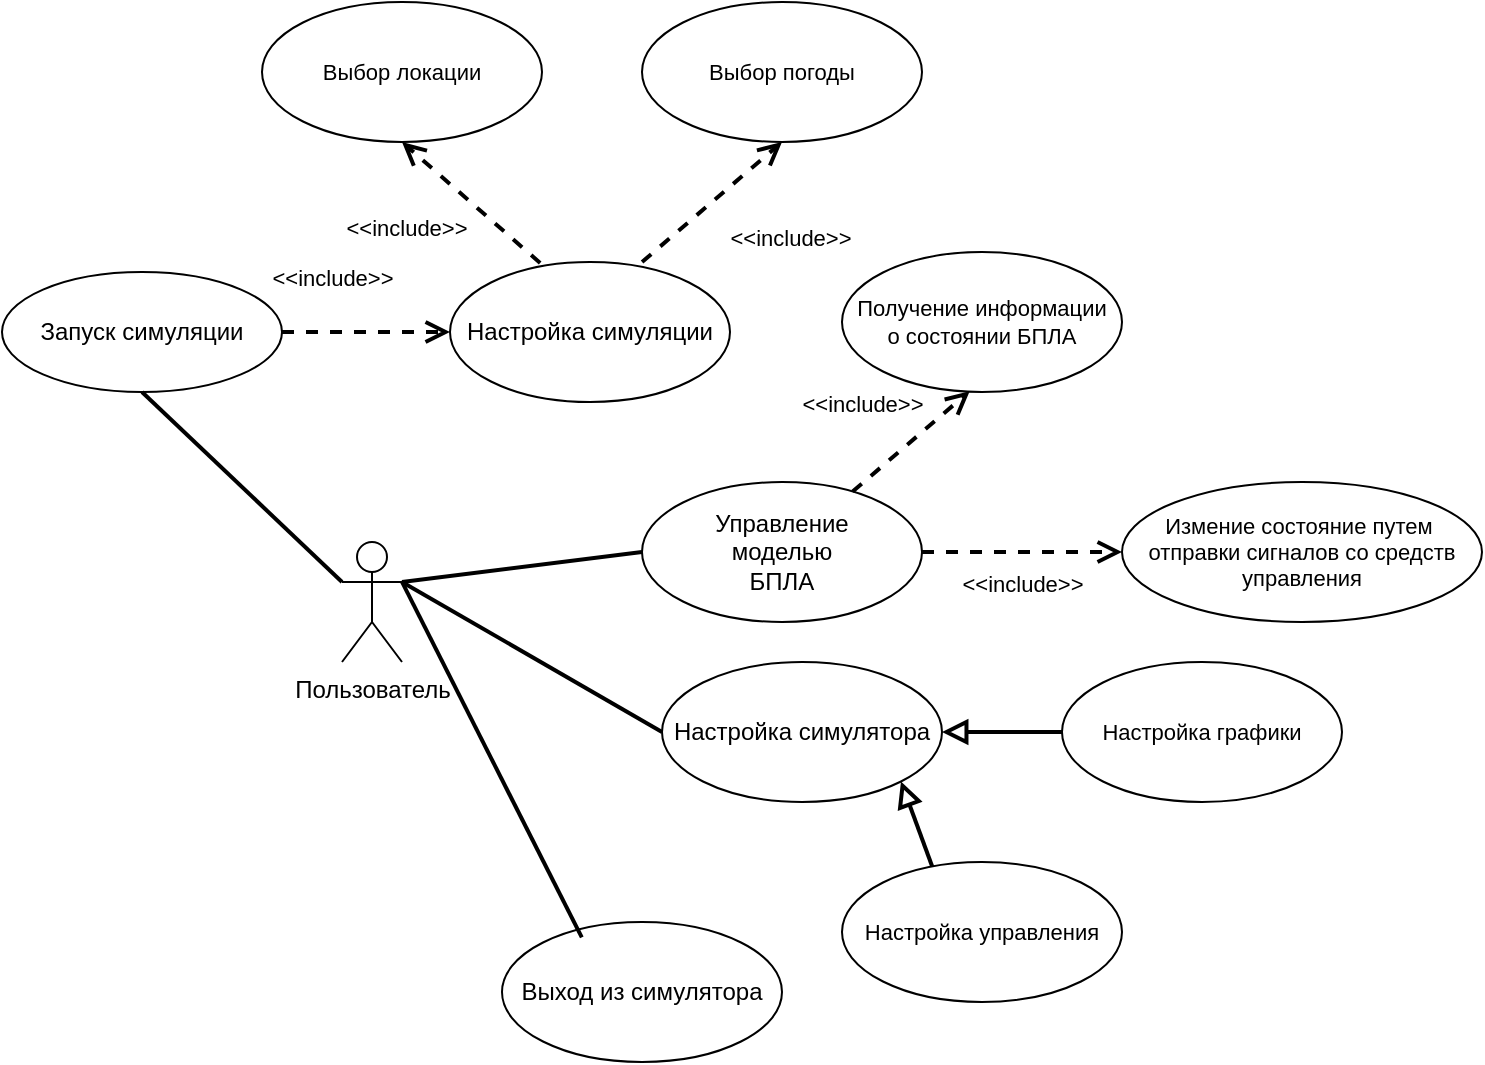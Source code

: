 <mxfile version="24.8.6">
  <diagram name="Страница — 1" id="lok2J7Q3SPJnj0PKkUWq">
    <mxGraphModel dx="1659" dy="682" grid="0" gridSize="10" guides="1" tooltips="1" connect="1" arrows="1" fold="1" page="0" pageScale="1" pageWidth="827" pageHeight="1169" math="0" shadow="0">
      <root>
        <mxCell id="0" />
        <mxCell id="1" parent="0" />
        <mxCell id="0CjZScON2FShfCgsA_2k-40" style="edgeStyle=none;shape=connector;rounded=0;orthogonalLoop=1;jettySize=auto;html=1;exitX=1;exitY=0.333;exitDx=0;exitDy=0;exitPerimeter=0;entryX=0;entryY=0.5;entryDx=0;entryDy=0;strokeColor=default;strokeWidth=2;align=center;verticalAlign=bottom;fontFamily=Helvetica;fontSize=11;fontColor=default;labelBackgroundColor=none;startArrow=none;startFill=0;endArrow=none;endFill=0;endSize=8;" edge="1" parent="1" source="0CjZScON2FShfCgsA_2k-1" target="0CjZScON2FShfCgsA_2k-32">
          <mxGeometry relative="1" as="geometry" />
        </mxCell>
        <mxCell id="0CjZScON2FShfCgsA_2k-47" style="edgeStyle=none;shape=connector;rounded=0;orthogonalLoop=1;jettySize=auto;html=1;exitX=1;exitY=0.333;exitDx=0;exitDy=0;exitPerimeter=0;entryX=0;entryY=0.5;entryDx=0;entryDy=0;strokeColor=default;strokeWidth=2;align=center;verticalAlign=bottom;fontFamily=Helvetica;fontSize=11;fontColor=default;labelBackgroundColor=none;startArrow=none;startFill=0;endArrow=none;endFill=0;endSize=8;" edge="1" parent="1" source="0CjZScON2FShfCgsA_2k-1" target="0CjZScON2FShfCgsA_2k-46">
          <mxGeometry relative="1" as="geometry" />
        </mxCell>
        <mxCell id="0CjZScON2FShfCgsA_2k-1" value="Пользователь" style="shape=umlActor;verticalLabelPosition=bottom;verticalAlign=top;html=1;" vertex="1" parent="1">
          <mxGeometry x="100" y="410" width="30" height="60" as="geometry" />
        </mxCell>
        <mxCell id="0CjZScON2FShfCgsA_2k-2" value="Настройка симуляции" style="ellipse;whiteSpace=wrap;html=1;" vertex="1" parent="1">
          <mxGeometry x="154" y="270" width="140" height="70" as="geometry" />
        </mxCell>
        <mxCell id="0CjZScON2FShfCgsA_2k-18" value="Выбор локации" style="ellipse;whiteSpace=wrap;html=1;fontFamily=Helvetica;fontSize=11;fontColor=default;labelBackgroundColor=none;" vertex="1" parent="1">
          <mxGeometry x="60" y="140" width="140" height="70" as="geometry" />
        </mxCell>
        <mxCell id="0CjZScON2FShfCgsA_2k-20" value="Выбор погоды" style="ellipse;whiteSpace=wrap;html=1;fontFamily=Helvetica;fontSize=11;fontColor=default;labelBackgroundColor=none;" vertex="1" parent="1">
          <mxGeometry x="250" y="140" width="140" height="70" as="geometry" />
        </mxCell>
        <mxCell id="0CjZScON2FShfCgsA_2k-21" value="&amp;lt;&amp;lt;include&amp;gt;&amp;gt;" style="html=1;verticalAlign=bottom;labelBackgroundColor=none;endArrow=open;endFill=0;dashed=1;rounded=0;strokeColor=default;strokeWidth=2;align=center;fontFamily=Helvetica;fontSize=11;fontColor=default;endSize=8;exitX=0.322;exitY=0.007;exitDx=0;exitDy=0;exitPerimeter=0;entryX=0.5;entryY=1;entryDx=0;entryDy=0;" edge="1" parent="1" source="0CjZScON2FShfCgsA_2k-2" target="0CjZScON2FShfCgsA_2k-18">
          <mxGeometry x="0.233" y="38" width="160" relative="1" as="geometry">
            <mxPoint x="160" y="240" as="sourcePoint" />
            <mxPoint x="320" y="240" as="targetPoint" />
            <mxPoint as="offset" />
          </mxGeometry>
        </mxCell>
        <mxCell id="0CjZScON2FShfCgsA_2k-22" value="&amp;lt;&amp;lt;include&amp;gt;&amp;gt;" style="html=1;verticalAlign=bottom;labelBackgroundColor=none;endArrow=open;endFill=0;dashed=1;rounded=0;strokeColor=default;strokeWidth=2;align=center;fontFamily=Helvetica;fontSize=11;fontColor=default;endSize=8;exitX=0.686;exitY=0;exitDx=0;exitDy=0;entryX=0.5;entryY=1;entryDx=0;entryDy=0;curved=0;exitPerimeter=0;" edge="1" parent="1" source="0CjZScON2FShfCgsA_2k-2" target="0CjZScON2FShfCgsA_2k-20">
          <mxGeometry x="0.273" y="-46" width="160" relative="1" as="geometry">
            <mxPoint x="409" y="257" as="sourcePoint" />
            <mxPoint x="240" y="180" as="targetPoint" />
            <mxPoint as="offset" />
          </mxGeometry>
        </mxCell>
        <mxCell id="0CjZScON2FShfCgsA_2k-23" value="Выход из симулятора" style="ellipse;whiteSpace=wrap;html=1;" vertex="1" parent="1">
          <mxGeometry x="180" y="600" width="140" height="70" as="geometry" />
        </mxCell>
        <mxCell id="0CjZScON2FShfCgsA_2k-24" value="" style="endArrow=none;startArrow=none;endFill=0;startFill=0;endSize=8;html=1;verticalAlign=bottom;labelBackgroundColor=none;strokeWidth=2;rounded=0;strokeColor=default;align=center;fontFamily=Helvetica;fontSize=11;fontColor=default;entryX=0.285;entryY=0.11;entryDx=0;entryDy=0;entryPerimeter=0;exitX=1;exitY=0.333;exitDx=0;exitDy=0;exitPerimeter=0;" edge="1" parent="1" source="0CjZScON2FShfCgsA_2k-1" target="0CjZScON2FShfCgsA_2k-23">
          <mxGeometry width="160" relative="1" as="geometry">
            <mxPoint x="140" y="350" as="sourcePoint" />
            <mxPoint x="303" y="258" as="targetPoint" />
          </mxGeometry>
        </mxCell>
        <mxCell id="0CjZScON2FShfCgsA_2k-26" value="Запуск симуляции" style="ellipse;whiteSpace=wrap;html=1;" vertex="1" parent="1">
          <mxGeometry x="-70" y="275" width="140" height="60" as="geometry" />
        </mxCell>
        <mxCell id="0CjZScON2FShfCgsA_2k-30" value="&amp;lt;&amp;lt;include&amp;gt;&amp;gt;" style="html=1;verticalAlign=bottom;labelBackgroundColor=none;endArrow=open;endFill=0;dashed=1;rounded=0;strokeColor=default;strokeWidth=2;align=center;fontFamily=Helvetica;fontSize=11;fontColor=default;endSize=8;entryX=0;entryY=0.5;entryDx=0;entryDy=0;exitX=1;exitY=0.5;exitDx=0;exitDy=0;" edge="1" parent="1" source="0CjZScON2FShfCgsA_2k-26" target="0CjZScON2FShfCgsA_2k-2">
          <mxGeometry x="-0.422" y="18" width="160" relative="1" as="geometry">
            <mxPoint x="70" y="350" as="sourcePoint" />
            <mxPoint x="230" y="350" as="targetPoint" />
            <mxPoint as="offset" />
          </mxGeometry>
        </mxCell>
        <mxCell id="0CjZScON2FShfCgsA_2k-32" value="Настройка симулятора" style="ellipse;whiteSpace=wrap;html=1;" vertex="1" parent="1">
          <mxGeometry x="260" y="470" width="140" height="70" as="geometry" />
        </mxCell>
        <mxCell id="0CjZScON2FShfCgsA_2k-45" style="edgeStyle=none;shape=connector;rounded=0;orthogonalLoop=1;jettySize=auto;html=1;exitX=0.5;exitY=1;exitDx=0;exitDy=0;entryX=1;entryY=1;entryDx=0;entryDy=0;strokeColor=default;strokeWidth=2;align=center;verticalAlign=bottom;fontFamily=Helvetica;fontSize=11;fontColor=default;labelBackgroundColor=none;startArrow=none;startFill=0;endArrow=block;endFill=0;endSize=8;" edge="1" parent="1" source="0CjZScON2FShfCgsA_2k-33" target="0CjZScON2FShfCgsA_2k-32">
          <mxGeometry relative="1" as="geometry" />
        </mxCell>
        <mxCell id="0CjZScON2FShfCgsA_2k-33" value="Настройка управления" style="ellipse;whiteSpace=wrap;html=1;fontFamily=Helvetica;fontSize=11;fontColor=default;labelBackgroundColor=none;" vertex="1" parent="1">
          <mxGeometry x="350" y="570" width="140" height="70" as="geometry" />
        </mxCell>
        <mxCell id="0CjZScON2FShfCgsA_2k-44" style="edgeStyle=none;shape=connector;rounded=0;orthogonalLoop=1;jettySize=auto;html=1;exitX=0;exitY=0.5;exitDx=0;exitDy=0;strokeColor=default;strokeWidth=2;align=center;verticalAlign=bottom;fontFamily=Helvetica;fontSize=11;fontColor=default;labelBackgroundColor=none;startArrow=none;startFill=0;endArrow=block;endFill=0;endSize=8;" edge="1" parent="1" source="0CjZScON2FShfCgsA_2k-34" target="0CjZScON2FShfCgsA_2k-32">
          <mxGeometry relative="1" as="geometry" />
        </mxCell>
        <mxCell id="0CjZScON2FShfCgsA_2k-34" value="Настройка графики" style="ellipse;whiteSpace=wrap;html=1;fontFamily=Helvetica;fontSize=11;fontColor=default;labelBackgroundColor=none;" vertex="1" parent="1">
          <mxGeometry x="460" y="470" width="140" height="70" as="geometry" />
        </mxCell>
        <mxCell id="0CjZScON2FShfCgsA_2k-46" value="Управление&lt;br&gt;моделью&lt;div&gt;БПЛА&lt;/div&gt;" style="ellipse;whiteSpace=wrap;html=1;" vertex="1" parent="1">
          <mxGeometry x="250" y="380" width="140" height="70" as="geometry" />
        </mxCell>
        <mxCell id="0CjZScON2FShfCgsA_2k-49" style="edgeStyle=none;shape=connector;rounded=0;orthogonalLoop=1;jettySize=auto;html=1;exitX=0;exitY=0.333;exitDx=0;exitDy=0;exitPerimeter=0;entryX=0.5;entryY=1;entryDx=0;entryDy=0;strokeColor=default;strokeWidth=2;align=center;verticalAlign=bottom;fontFamily=Helvetica;fontSize=11;fontColor=default;labelBackgroundColor=none;startArrow=none;startFill=0;endArrow=none;endFill=0;endSize=8;" edge="1" parent="1" source="0CjZScON2FShfCgsA_2k-1" target="0CjZScON2FShfCgsA_2k-26">
          <mxGeometry relative="1" as="geometry">
            <mxPoint x="90" y="335" as="sourcePoint" />
            <mxPoint x="220" y="410" as="targetPoint" />
          </mxGeometry>
        </mxCell>
        <mxCell id="0CjZScON2FShfCgsA_2k-52" value="&amp;lt;&amp;lt;include&amp;gt;&amp;gt;" style="html=1;verticalAlign=bottom;labelBackgroundColor=none;endArrow=open;endFill=0;dashed=1;rounded=0;strokeColor=default;strokeWidth=2;align=center;fontFamily=Helvetica;fontSize=11;fontColor=default;endSize=8;curved=0;entryX=0.456;entryY=0.994;entryDx=0;entryDy=0;entryPerimeter=0;" edge="1" parent="1" source="0CjZScON2FShfCgsA_2k-46" target="0CjZScON2FShfCgsA_2k-53">
          <mxGeometry x="-0.32" y="23" width="160" relative="1" as="geometry">
            <mxPoint x="385" y="370" as="sourcePoint" />
            <mxPoint x="420" y="330" as="targetPoint" />
            <mxPoint as="offset" />
          </mxGeometry>
        </mxCell>
        <mxCell id="0CjZScON2FShfCgsA_2k-53" value="Получение информации&lt;div&gt;о состоянии БПЛА&lt;/div&gt;" style="ellipse;whiteSpace=wrap;html=1;fontFamily=Helvetica;fontSize=11;fontColor=default;labelBackgroundColor=none;" vertex="1" parent="1">
          <mxGeometry x="350" y="265" width="140" height="70" as="geometry" />
        </mxCell>
        <mxCell id="0CjZScON2FShfCgsA_2k-54" value="&amp;lt;&amp;lt;include&amp;gt;&amp;gt;" style="html=1;verticalAlign=bottom;labelBackgroundColor=none;endArrow=open;endFill=0;dashed=1;rounded=0;strokeColor=default;strokeWidth=2;align=center;fontFamily=Helvetica;fontSize=11;fontColor=default;endSize=8;curved=0;entryX=0;entryY=0.5;entryDx=0;entryDy=0;exitX=1;exitY=0.5;exitDx=0;exitDy=0;" edge="1" parent="1" target="0CjZScON2FShfCgsA_2k-55" source="0CjZScON2FShfCgsA_2k-46">
          <mxGeometry y="-25" width="160" relative="1" as="geometry">
            <mxPoint x="465" y="450" as="sourcePoint" />
            <mxPoint x="530" y="395" as="targetPoint" />
            <mxPoint as="offset" />
          </mxGeometry>
        </mxCell>
        <mxCell id="0CjZScON2FShfCgsA_2k-55" value="Измение состояние путем&amp;nbsp;&lt;div&gt;отправки сигналов со средств управления&lt;/div&gt;" style="ellipse;whiteSpace=wrap;html=1;fontFamily=Helvetica;fontSize=11;fontColor=default;labelBackgroundColor=none;" vertex="1" parent="1">
          <mxGeometry x="490" y="380" width="180" height="70" as="geometry" />
        </mxCell>
      </root>
    </mxGraphModel>
  </diagram>
</mxfile>
